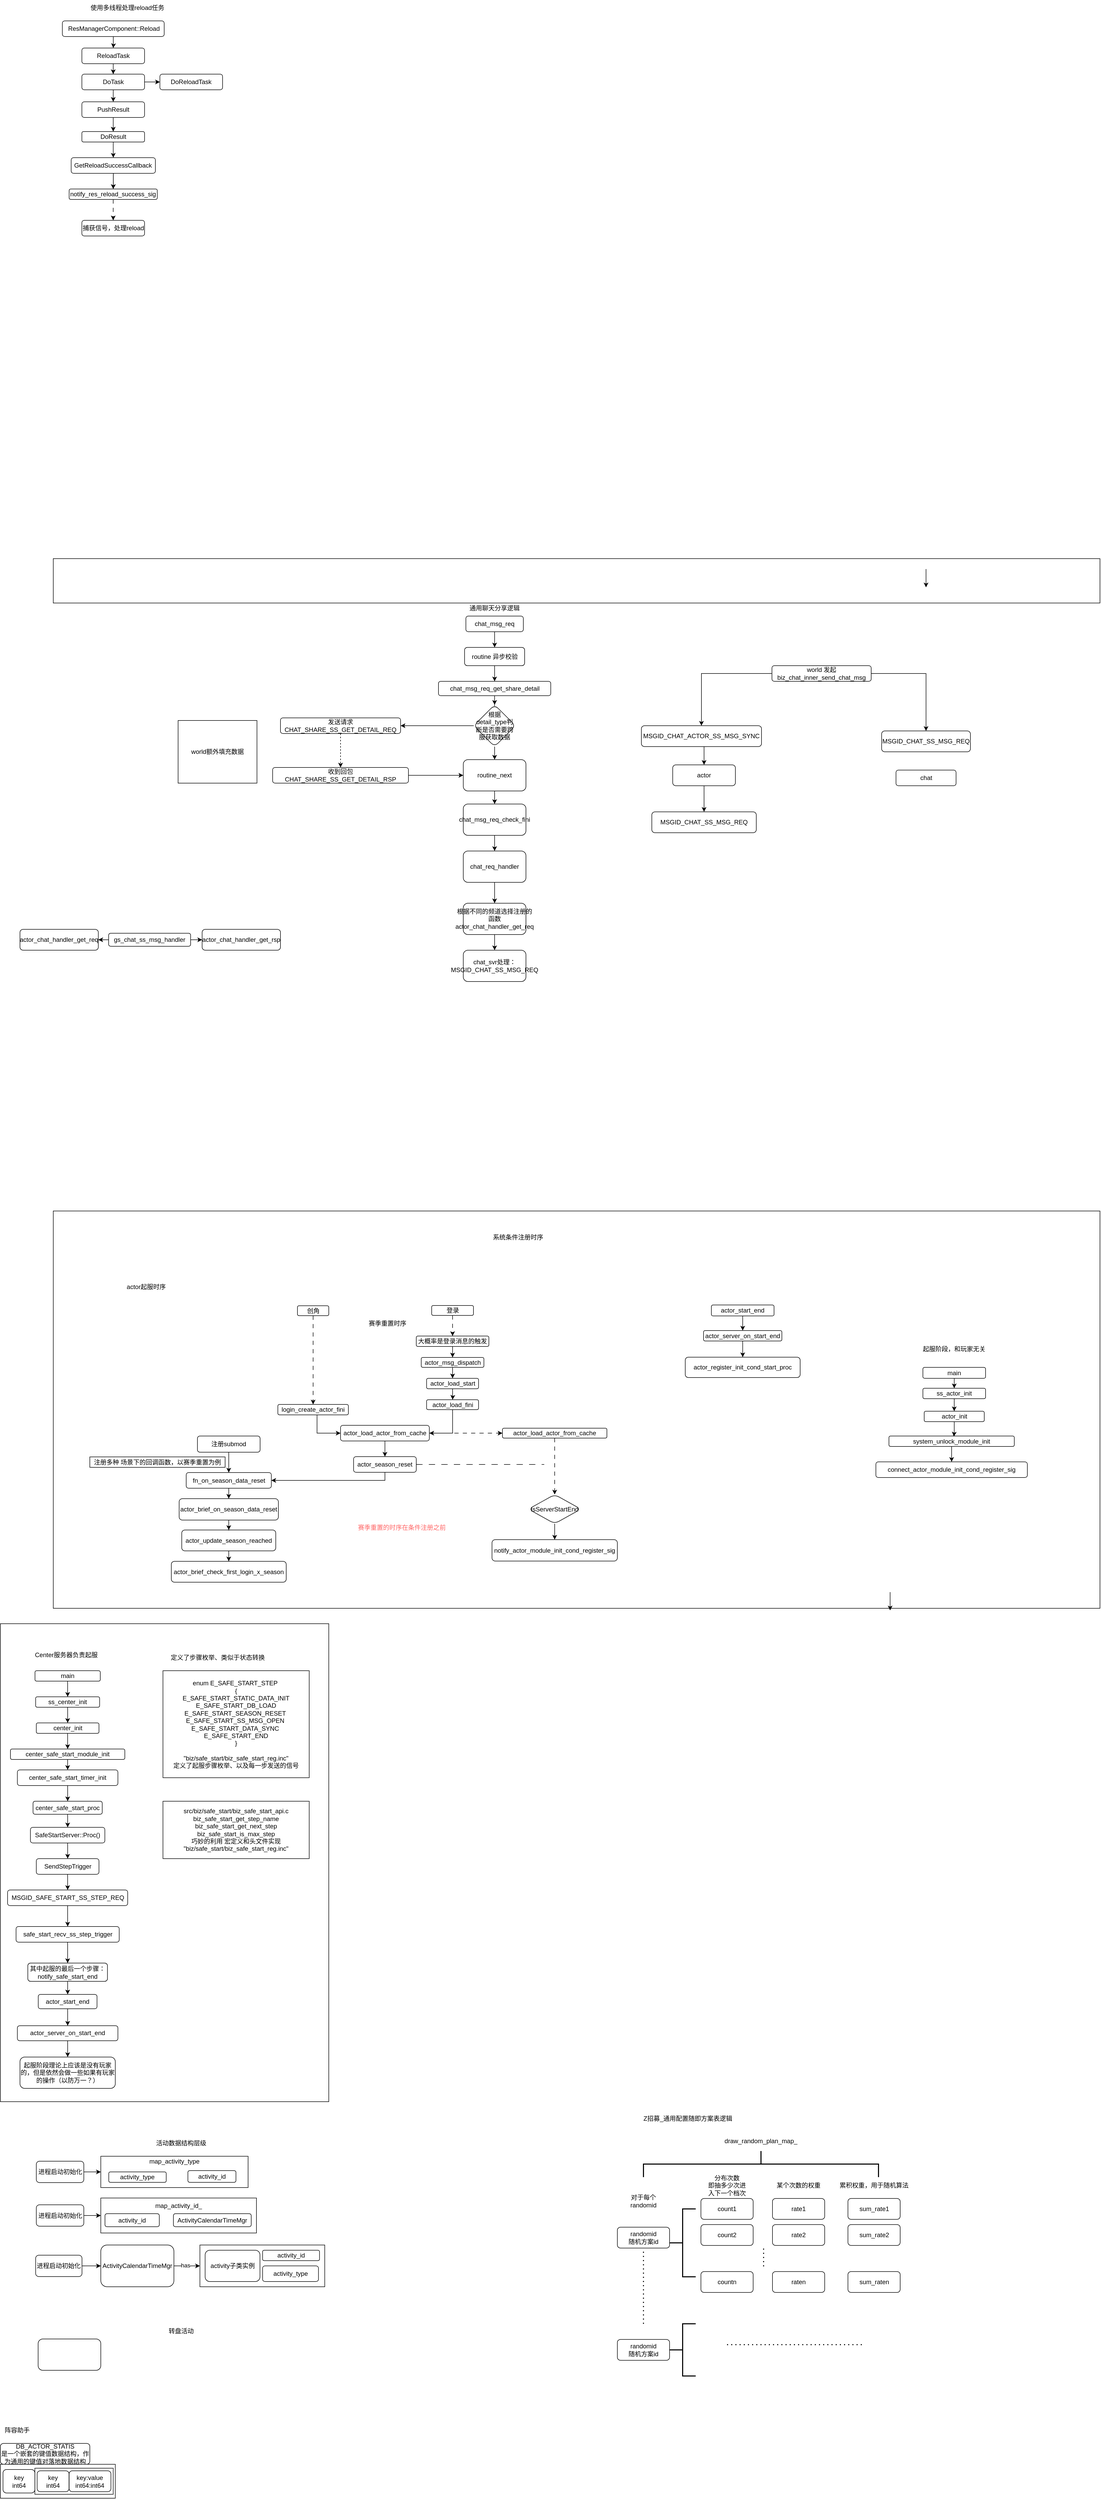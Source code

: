 <mxfile version="27.1.4">
  <diagram name="第 1 页" id="qeNGuSvpjeobcAF4kE78">
    <mxGraphModel dx="2466" dy="1594" grid="1" gridSize="10" guides="1" tooltips="1" connect="1" arrows="1" fold="1" page="1" pageScale="1" pageWidth="827" pageHeight="1169" math="0" shadow="0">
      <root>
        <mxCell id="0" />
        <mxCell id="1" parent="0" />
        <mxCell id="cu289itAmU5M3cn4rdSP-2" style="edgeStyle=orthogonalEdgeStyle;rounded=0;orthogonalLoop=1;jettySize=auto;html=1;" parent="1" source="cu289itAmU5M3cn4rdSP-1" target="cu289itAmU5M3cn4rdSP-5" edge="1">
          <mxGeometry relative="1" as="geometry">
            <mxPoint x="-244" y="275" as="targetPoint" />
          </mxGeometry>
        </mxCell>
        <mxCell id="cu289itAmU5M3cn4rdSP-4" style="edgeStyle=orthogonalEdgeStyle;rounded=0;orthogonalLoop=1;jettySize=auto;html=1;" parent="1" source="cu289itAmU5M3cn4rdSP-1" target="cu289itAmU5M3cn4rdSP-6" edge="1">
          <mxGeometry relative="1" as="geometry">
            <mxPoint x="-119" y="275" as="targetPoint" />
          </mxGeometry>
        </mxCell>
        <mxCell id="cu289itAmU5M3cn4rdSP-1" value="world 发起&lt;div&gt;&lt;span style=&quot;font-size: 12px;&quot;&gt;biz_chat_inner_send_chat_msg&lt;/span&gt;&lt;/div&gt;" style="rounded=1;whiteSpace=wrap;html=1;" parent="1" vertex="1">
          <mxGeometry x="-164" y="155" width="190" height="30" as="geometry" />
        </mxCell>
        <mxCell id="cu289itAmU5M3cn4rdSP-9" style="edgeStyle=orthogonalEdgeStyle;rounded=0;orthogonalLoop=1;jettySize=auto;html=1;exitX=0.5;exitY=1;exitDx=0;exitDy=0;entryX=0.5;entryY=0;entryDx=0;entryDy=0;" parent="1" source="cu289itAmU5M3cn4rdSP-5" target="cu289itAmU5M3cn4rdSP-8" edge="1">
          <mxGeometry relative="1" as="geometry" />
        </mxCell>
        <mxCell id="cu289itAmU5M3cn4rdSP-5" value="&lt;span style=&quot;font-size: 12px;&quot;&gt;MSGID_CHAT_ACTOR_SS_MSG_SYNC&lt;/span&gt;" style="rounded=1;whiteSpace=wrap;html=1;" parent="1" vertex="1">
          <mxGeometry x="-414" y="270" width="230" height="40" as="geometry" />
        </mxCell>
        <mxCell id="cu289itAmU5M3cn4rdSP-11" value="" style="edgeStyle=orthogonalEdgeStyle;rounded=0;orthogonalLoop=1;jettySize=auto;html=1;" parent="1" edge="1">
          <mxGeometry relative="1" as="geometry">
            <mxPoint x="131" y="-30" as="sourcePoint" />
            <mxPoint x="131" y="5" as="targetPoint" />
          </mxGeometry>
        </mxCell>
        <mxCell id="cu289itAmU5M3cn4rdSP-6" value="&lt;span style=&quot;font-size: 12px;&quot;&gt;MSGID_CHAT_SS_MSG_REQ&lt;/span&gt;" style="rounded=1;whiteSpace=wrap;html=1;" parent="1" vertex="1">
          <mxGeometry x="46" y="280" width="170" height="40" as="geometry" />
        </mxCell>
        <mxCell id="cu289itAmU5M3cn4rdSP-13" value="" style="edgeStyle=orthogonalEdgeStyle;rounded=0;orthogonalLoop=1;jettySize=auto;html=1;" parent="1" source="cu289itAmU5M3cn4rdSP-8" target="cu289itAmU5M3cn4rdSP-12" edge="1">
          <mxGeometry relative="1" as="geometry" />
        </mxCell>
        <mxCell id="cu289itAmU5M3cn4rdSP-8" value="actor" style="rounded=1;whiteSpace=wrap;html=1;" parent="1" vertex="1">
          <mxGeometry x="-354" y="345" width="120" height="40" as="geometry" />
        </mxCell>
        <mxCell id="cu289itAmU5M3cn4rdSP-10" value="chat" style="whiteSpace=wrap;html=1;rounded=1;" parent="1" vertex="1">
          <mxGeometry x="73.5" y="355" width="115" height="30" as="geometry" />
        </mxCell>
        <mxCell id="cu289itAmU5M3cn4rdSP-12" value="&lt;span style=&quot;font-size: 12px;&quot;&gt;MSGID_CHAT_SS_MSG_REQ&lt;/span&gt;" style="whiteSpace=wrap;html=1;rounded=1;" parent="1" vertex="1">
          <mxGeometry x="-394" y="435" width="200" height="40" as="geometry" />
        </mxCell>
        <mxCell id="S5VCjM0rffx2GHFme63s-1" value="通用聊天分享逻辑" style="text;html=1;align=center;verticalAlign=middle;whiteSpace=wrap;rounded=0;" parent="1" vertex="1">
          <mxGeometry x="-750" y="30" width="110" height="30" as="geometry" />
        </mxCell>
        <mxCell id="S5VCjM0rffx2GHFme63s-4" value="" style="edgeStyle=orthogonalEdgeStyle;rounded=0;orthogonalLoop=1;jettySize=auto;html=1;" parent="1" source="S5VCjM0rffx2GHFme63s-2" target="S5VCjM0rffx2GHFme63s-3" edge="1">
          <mxGeometry relative="1" as="geometry" />
        </mxCell>
        <mxCell id="S5VCjM0rffx2GHFme63s-2" value="&lt;span style=&quot;font-size: 12px;&quot;&gt;chat_msg_req&lt;/span&gt;" style="rounded=1;whiteSpace=wrap;html=1;" parent="1" vertex="1">
          <mxGeometry x="-750" y="60" width="110" height="30" as="geometry" />
        </mxCell>
        <mxCell id="S5VCjM0rffx2GHFme63s-6" value="" style="edgeStyle=orthogonalEdgeStyle;rounded=0;orthogonalLoop=1;jettySize=auto;html=1;" parent="1" source="S5VCjM0rffx2GHFme63s-3" target="S5VCjM0rffx2GHFme63s-5" edge="1">
          <mxGeometry relative="1" as="geometry" />
        </mxCell>
        <mxCell id="S5VCjM0rffx2GHFme63s-3" value="routine 异步校验" style="whiteSpace=wrap;html=1;rounded=1;" parent="1" vertex="1">
          <mxGeometry x="-752.5" y="120" width="115" height="35" as="geometry" />
        </mxCell>
        <mxCell id="S5VCjM0rffx2GHFme63s-8" value="" style="edgeStyle=orthogonalEdgeStyle;rounded=0;orthogonalLoop=1;jettySize=auto;html=1;" parent="1" source="S5VCjM0rffx2GHFme63s-5" target="S5VCjM0rffx2GHFme63s-7" edge="1">
          <mxGeometry relative="1" as="geometry" />
        </mxCell>
        <mxCell id="S5VCjM0rffx2GHFme63s-5" value="&lt;span style=&quot;font-size: 12px;&quot;&gt;chat_msg_req_get_share_detail&lt;/span&gt;" style="whiteSpace=wrap;html=1;rounded=1;" parent="1" vertex="1">
          <mxGeometry x="-802.5" y="185" width="215" height="27.5" as="geometry" />
        </mxCell>
        <mxCell id="S5VCjM0rffx2GHFme63s-10" value="" style="edgeStyle=orthogonalEdgeStyle;rounded=0;orthogonalLoop=1;jettySize=auto;html=1;" parent="1" source="S5VCjM0rffx2GHFme63s-7" target="S5VCjM0rffx2GHFme63s-9" edge="1">
          <mxGeometry relative="1" as="geometry" />
        </mxCell>
        <mxCell id="S5VCjM0rffx2GHFme63s-16" style="edgeStyle=orthogonalEdgeStyle;rounded=0;orthogonalLoop=1;jettySize=auto;html=1;entryX=0.5;entryY=0;entryDx=0;entryDy=0;" parent="1" source="S5VCjM0rffx2GHFme63s-7" target="S5VCjM0rffx2GHFme63s-13" edge="1">
          <mxGeometry relative="1" as="geometry" />
        </mxCell>
        <mxCell id="S5VCjM0rffx2GHFme63s-7" value="根据detail_type判断是否需要跨服获取数据" style="rhombus;whiteSpace=wrap;html=1;rounded=1;" parent="1" vertex="1">
          <mxGeometry x="-735" y="230" width="80" height="80" as="geometry" />
        </mxCell>
        <mxCell id="S5VCjM0rffx2GHFme63s-12" value="" style="edgeStyle=orthogonalEdgeStyle;rounded=0;orthogonalLoop=1;jettySize=auto;html=1;dashed=1;" parent="1" source="S5VCjM0rffx2GHFme63s-9" target="S5VCjM0rffx2GHFme63s-11" edge="1">
          <mxGeometry relative="1" as="geometry" />
        </mxCell>
        <mxCell id="S5VCjM0rffx2GHFme63s-9" value="&lt;span style=&quot;font-size: 12px;&quot;&gt;发送请求CHAT_SHARE_SS_GET_DETAIL_REQ&lt;/span&gt;" style="whiteSpace=wrap;html=1;rounded=1;" parent="1" vertex="1">
          <mxGeometry x="-1105" y="255" width="230" height="30" as="geometry" />
        </mxCell>
        <mxCell id="S5VCjM0rffx2GHFme63s-14" value="" style="edgeStyle=orthogonalEdgeStyle;rounded=0;orthogonalLoop=1;jettySize=auto;html=1;" parent="1" source="S5VCjM0rffx2GHFme63s-11" target="S5VCjM0rffx2GHFme63s-13" edge="1">
          <mxGeometry relative="1" as="geometry" />
        </mxCell>
        <mxCell id="S5VCjM0rffx2GHFme63s-11" value="收到回包&lt;div&gt;&lt;span style=&quot;font-size: 12px;&quot;&gt;CHAT_SHARE_SS_GET_DETAIL_RSP&lt;/span&gt;&lt;/div&gt;" style="whiteSpace=wrap;html=1;rounded=1;" parent="1" vertex="1">
          <mxGeometry x="-1120" y="350" width="260" height="30" as="geometry" />
        </mxCell>
        <mxCell id="S5VCjM0rffx2GHFme63s-18" value="" style="edgeStyle=orthogonalEdgeStyle;rounded=0;orthogonalLoop=1;jettySize=auto;html=1;" parent="1" source="S5VCjM0rffx2GHFme63s-13" target="S5VCjM0rffx2GHFme63s-17" edge="1">
          <mxGeometry relative="1" as="geometry" />
        </mxCell>
        <mxCell id="S5VCjM0rffx2GHFme63s-13" value="routine_next" style="whiteSpace=wrap;html=1;rounded=1;" parent="1" vertex="1">
          <mxGeometry x="-755" y="335" width="120" height="60" as="geometry" />
        </mxCell>
        <mxCell id="S5VCjM0rffx2GHFme63s-20" value="" style="edgeStyle=orthogonalEdgeStyle;rounded=0;orthogonalLoop=1;jettySize=auto;html=1;" parent="1" source="S5VCjM0rffx2GHFme63s-17" target="S5VCjM0rffx2GHFme63s-19" edge="1">
          <mxGeometry relative="1" as="geometry" />
        </mxCell>
        <mxCell id="S5VCjM0rffx2GHFme63s-17" value="chat_msg_req_check_fini" style="whiteSpace=wrap;html=1;rounded=1;" parent="1" vertex="1">
          <mxGeometry x="-755" y="420" width="120" height="60" as="geometry" />
        </mxCell>
        <mxCell id="S5VCjM0rffx2GHFme63s-22" value="" style="edgeStyle=orthogonalEdgeStyle;rounded=0;orthogonalLoop=1;jettySize=auto;html=1;" parent="1" source="S5VCjM0rffx2GHFme63s-19" target="S5VCjM0rffx2GHFme63s-21" edge="1">
          <mxGeometry relative="1" as="geometry" />
        </mxCell>
        <mxCell id="S5VCjM0rffx2GHFme63s-19" value="&lt;span style=&quot;font-size: 12px;&quot;&gt;chat_req_handler&lt;/span&gt;" style="whiteSpace=wrap;html=1;rounded=1;" parent="1" vertex="1">
          <mxGeometry x="-755" y="510" width="120" height="60" as="geometry" />
        </mxCell>
        <mxCell id="S5VCjM0rffx2GHFme63s-24" value="" style="edgeStyle=orthogonalEdgeStyle;rounded=0;orthogonalLoop=1;jettySize=auto;html=1;" parent="1" source="S5VCjM0rffx2GHFme63s-21" target="S5VCjM0rffx2GHFme63s-23" edge="1">
          <mxGeometry relative="1" as="geometry" />
        </mxCell>
        <mxCell id="S5VCjM0rffx2GHFme63s-21" value="&lt;div&gt;根据不同的频道选择注册的函数&lt;/div&gt;&lt;span style=&quot;font-size: 12px;&quot;&gt;actor_chat_handler_get_req&lt;/span&gt;" style="whiteSpace=wrap;html=1;rounded=1;" parent="1" vertex="1">
          <mxGeometry x="-755" y="610" width="120" height="60" as="geometry" />
        </mxCell>
        <mxCell id="S5VCjM0rffx2GHFme63s-23" value="&lt;div&gt;&lt;span style=&quot;font-size: 12px;&quot;&gt;chat_svr处理：&lt;/span&gt;&lt;/div&gt;&lt;span style=&quot;font-size: 12px;&quot;&gt;MSGID_CHAT_SS_MSG_REQ&lt;/span&gt;" style="whiteSpace=wrap;html=1;rounded=1;" parent="1" vertex="1">
          <mxGeometry x="-755" y="700" width="120" height="60" as="geometry" />
        </mxCell>
        <mxCell id="S5VCjM0rffx2GHFme63s-25" value="world额外填充数据" style="rounded=0;whiteSpace=wrap;html=1;" parent="1" vertex="1">
          <mxGeometry x="-1301" y="260" width="151" height="120" as="geometry" />
        </mxCell>
        <mxCell id="B_ZItwu6gVvBXF_GVGWg-1" value="&lt;span style=&quot;font-size: 12px;&quot;&gt;actor_brief_check_first_login_x_season&lt;/span&gt;" style="rounded=1;whiteSpace=wrap;html=1;" parent="1" vertex="1">
          <mxGeometry x="-1314" y="1870.5" width="220" height="40" as="geometry" />
        </mxCell>
        <mxCell id="B_ZItwu6gVvBXF_GVGWg-6" style="edgeStyle=orthogonalEdgeStyle;rounded=0;orthogonalLoop=1;jettySize=auto;html=1;" parent="1" source="B_ZItwu6gVvBXF_GVGWg-2" target="B_ZItwu6gVvBXF_GVGWg-1" edge="1">
          <mxGeometry relative="1" as="geometry" />
        </mxCell>
        <mxCell id="B_ZItwu6gVvBXF_GVGWg-2" value="&lt;span style=&quot;font-size: 12px;&quot;&gt;actor_update_season_reached&lt;/span&gt;" style="rounded=1;whiteSpace=wrap;html=1;" parent="1" vertex="1">
          <mxGeometry x="-1294" y="1810.5" width="180" height="40" as="geometry" />
        </mxCell>
        <mxCell id="B_ZItwu6gVvBXF_GVGWg-3" value="actor起服时序" style="text;html=1;align=center;verticalAlign=middle;whiteSpace=wrap;rounded=0;" parent="1" vertex="1">
          <mxGeometry x="-1409" y="1330" width="94" height="30" as="geometry" />
        </mxCell>
        <mxCell id="B_ZItwu6gVvBXF_GVGWg-5" style="edgeStyle=orthogonalEdgeStyle;rounded=0;orthogonalLoop=1;jettySize=auto;html=1;" parent="1" source="B_ZItwu6gVvBXF_GVGWg-4" target="B_ZItwu6gVvBXF_GVGWg-2" edge="1">
          <mxGeometry relative="1" as="geometry" />
        </mxCell>
        <mxCell id="B_ZItwu6gVvBXF_GVGWg-4" value="&lt;span style=&quot;font-size: 12px;&quot;&gt;actor_brief_on_season_data_reset&lt;/span&gt;" style="rounded=1;whiteSpace=wrap;html=1;" parent="1" vertex="1">
          <mxGeometry x="-1299" y="1750.5" width="190" height="41" as="geometry" />
        </mxCell>
        <mxCell id="B_ZItwu6gVvBXF_GVGWg-11" style="edgeStyle=orthogonalEdgeStyle;rounded=0;orthogonalLoop=1;jettySize=auto;html=1;entryX=0.5;entryY=0;entryDx=0;entryDy=0;" parent="1" source="B_ZItwu6gVvBXF_GVGWg-7" target="B_ZItwu6gVvBXF_GVGWg-10" edge="1">
          <mxGeometry relative="1" as="geometry" />
        </mxCell>
        <mxCell id="B_ZItwu6gVvBXF_GVGWg-7" value="注册submod" style="rounded=1;whiteSpace=wrap;html=1;" parent="1" vertex="1">
          <mxGeometry x="-1264" y="1630.5" width="120" height="31" as="geometry" />
        </mxCell>
        <mxCell id="B_ZItwu6gVvBXF_GVGWg-12" style="edgeStyle=orthogonalEdgeStyle;rounded=0;orthogonalLoop=1;jettySize=auto;html=1;entryX=0.5;entryY=0;entryDx=0;entryDy=0;" parent="1" source="B_ZItwu6gVvBXF_GVGWg-10" target="B_ZItwu6gVvBXF_GVGWg-4" edge="1">
          <mxGeometry relative="1" as="geometry" />
        </mxCell>
        <mxCell id="B_ZItwu6gVvBXF_GVGWg-10" value="&lt;span style=&quot;font-size: 12px;&quot;&gt;fn_on_season_data_reset&lt;/span&gt;" style="rounded=1;whiteSpace=wrap;html=1;" parent="1" vertex="1">
          <mxGeometry x="-1285.5" y="1700.5" width="163" height="30" as="geometry" />
        </mxCell>
        <mxCell id="B_ZItwu6gVvBXF_GVGWg-13" value="注册多种 场景下的回调函数，以赛季重置为例" style="rounded=0;whiteSpace=wrap;html=1;" parent="1" vertex="1">
          <mxGeometry x="-1470" y="1670.5" width="259" height="20" as="geometry" />
        </mxCell>
        <mxCell id="B_ZItwu6gVvBXF_GVGWg-36" style="edgeStyle=orthogonalEdgeStyle;rounded=0;orthogonalLoop=1;jettySize=auto;html=1;entryX=1;entryY=0.5;entryDx=0;entryDy=0;" parent="1" source="B_ZItwu6gVvBXF_GVGWg-14" target="B_ZItwu6gVvBXF_GVGWg-10" edge="1">
          <mxGeometry relative="1" as="geometry">
            <Array as="points">
              <mxPoint x="-905" y="1715" />
            </Array>
          </mxGeometry>
        </mxCell>
        <mxCell id="B_ZItwu6gVvBXF_GVGWg-14" value="&lt;span style=&quot;font-size: 12px;&quot;&gt;actor_season_reset&lt;/span&gt;" style="rounded=1;whiteSpace=wrap;html=1;" parent="1" vertex="1">
          <mxGeometry x="-965" y="1670" width="120" height="30" as="geometry" />
        </mxCell>
        <mxCell id="B_ZItwu6gVvBXF_GVGWg-35" style="edgeStyle=orthogonalEdgeStyle;rounded=0;orthogonalLoop=1;jettySize=auto;html=1;entryX=0.5;entryY=0;entryDx=0;entryDy=0;" parent="1" source="B_ZItwu6gVvBXF_GVGWg-15" target="B_ZItwu6gVvBXF_GVGWg-14" edge="1">
          <mxGeometry relative="1" as="geometry" />
        </mxCell>
        <mxCell id="B_ZItwu6gVvBXF_GVGWg-65" style="edgeStyle=orthogonalEdgeStyle;rounded=0;orthogonalLoop=1;jettySize=auto;html=1;exitX=1;exitY=0.5;exitDx=0;exitDy=0;dashed=1;dashPattern=8 8;" parent="1" source="B_ZItwu6gVvBXF_GVGWg-15" target="B_ZItwu6gVvBXF_GVGWg-54" edge="1">
          <mxGeometry relative="1" as="geometry" />
        </mxCell>
        <mxCell id="B_ZItwu6gVvBXF_GVGWg-15" value="&lt;span style=&quot;font-size: 12px;&quot;&gt;actor_load_actor_from_cache&lt;/span&gt;" style="rounded=1;whiteSpace=wrap;html=1;" parent="1" vertex="1">
          <mxGeometry x="-990" y="1610" width="170" height="30" as="geometry" />
        </mxCell>
        <mxCell id="B_ZItwu6gVvBXF_GVGWg-30" style="edgeStyle=orthogonalEdgeStyle;rounded=0;orthogonalLoop=1;jettySize=auto;html=1;entryX=0;entryY=0.5;entryDx=0;entryDy=0;" parent="1" source="B_ZItwu6gVvBXF_GVGWg-16" target="B_ZItwu6gVvBXF_GVGWg-15" edge="1">
          <mxGeometry relative="1" as="geometry">
            <Array as="points">
              <mxPoint x="-1035" y="1625" />
            </Array>
          </mxGeometry>
        </mxCell>
        <mxCell id="B_ZItwu6gVvBXF_GVGWg-16" value="&lt;span style=&quot;font-size: 12px;&quot;&gt;login_create_actor_fini&lt;/span&gt;" style="rounded=1;whiteSpace=wrap;html=1;" parent="1" vertex="1">
          <mxGeometry x="-1110" y="1570" width="135" height="20" as="geometry" />
        </mxCell>
        <mxCell id="B_ZItwu6gVvBXF_GVGWg-34" style="edgeStyle=orthogonalEdgeStyle;rounded=0;orthogonalLoop=1;jettySize=auto;html=1;dashed=1;dashPattern=8 8;" parent="1" source="B_ZItwu6gVvBXF_GVGWg-17" target="B_ZItwu6gVvBXF_GVGWg-16" edge="1">
          <mxGeometry relative="1" as="geometry" />
        </mxCell>
        <mxCell id="B_ZItwu6gVvBXF_GVGWg-17" value="创角" style="rounded=1;whiteSpace=wrap;html=1;" parent="1" vertex="1">
          <mxGeometry x="-1072.5" y="1381" width="60" height="19" as="geometry" />
        </mxCell>
        <mxCell id="B_ZItwu6gVvBXF_GVGWg-33" style="edgeStyle=orthogonalEdgeStyle;rounded=0;orthogonalLoop=1;jettySize=auto;html=1;entryX=0.5;entryY=0;entryDx=0;entryDy=0;dashed=1;dashPattern=8 8;" parent="1" source="B_ZItwu6gVvBXF_GVGWg-18" target="B_ZItwu6gVvBXF_GVGWg-22" edge="1">
          <mxGeometry relative="1" as="geometry" />
        </mxCell>
        <mxCell id="B_ZItwu6gVvBXF_GVGWg-18" value="登录" style="rounded=1;whiteSpace=wrap;html=1;" parent="1" vertex="1">
          <mxGeometry x="-815.5" y="1380.5" width="80" height="19" as="geometry" />
        </mxCell>
        <mxCell id="B_ZItwu6gVvBXF_GVGWg-29" style="edgeStyle=orthogonalEdgeStyle;rounded=0;orthogonalLoop=1;jettySize=auto;html=1;entryX=1;entryY=0.5;entryDx=0;entryDy=0;" parent="1" source="B_ZItwu6gVvBXF_GVGWg-19" target="B_ZItwu6gVvBXF_GVGWg-15" edge="1">
          <mxGeometry relative="1" as="geometry" />
        </mxCell>
        <mxCell id="B_ZItwu6gVvBXF_GVGWg-19" value="&lt;span style=&quot;font-size: 12px;&quot;&gt;actor_load_fini&lt;/span&gt;" style="rounded=1;whiteSpace=wrap;html=1;" parent="1" vertex="1">
          <mxGeometry x="-825.25" y="1561" width="99.5" height="19" as="geometry" />
        </mxCell>
        <mxCell id="B_ZItwu6gVvBXF_GVGWg-28" style="edgeStyle=orthogonalEdgeStyle;rounded=0;orthogonalLoop=1;jettySize=auto;html=1;entryX=0.5;entryY=0;entryDx=0;entryDy=0;" parent="1" source="B_ZItwu6gVvBXF_GVGWg-20" target="B_ZItwu6gVvBXF_GVGWg-19" edge="1">
          <mxGeometry relative="1" as="geometry" />
        </mxCell>
        <mxCell id="B_ZItwu6gVvBXF_GVGWg-20" value="&lt;span style=&quot;font-size: 12px;&quot;&gt;actor_load_start&lt;/span&gt;" style="rounded=1;whiteSpace=wrap;html=1;" parent="1" vertex="1">
          <mxGeometry x="-825.25" y="1520" width="99.5" height="20" as="geometry" />
        </mxCell>
        <mxCell id="B_ZItwu6gVvBXF_GVGWg-26" style="edgeStyle=orthogonalEdgeStyle;rounded=0;orthogonalLoop=1;jettySize=auto;html=1;entryX=0.5;entryY=0;entryDx=0;entryDy=0;" parent="1" source="B_ZItwu6gVvBXF_GVGWg-21" target="B_ZItwu6gVvBXF_GVGWg-20" edge="1">
          <mxGeometry relative="1" as="geometry" />
        </mxCell>
        <mxCell id="B_ZItwu6gVvBXF_GVGWg-21" value="&lt;span style=&quot;font-size: 12px;&quot;&gt;actor_msg_dispatch&lt;/span&gt;" style="rounded=1;whiteSpace=wrap;html=1;" parent="1" vertex="1">
          <mxGeometry x="-835.5" y="1480" width="120" height="19" as="geometry" />
        </mxCell>
        <mxCell id="B_ZItwu6gVvBXF_GVGWg-23" style="edgeStyle=orthogonalEdgeStyle;rounded=0;orthogonalLoop=1;jettySize=auto;html=1;entryX=0.5;entryY=0;entryDx=0;entryDy=0;" parent="1" source="B_ZItwu6gVvBXF_GVGWg-22" target="B_ZItwu6gVvBXF_GVGWg-21" edge="1">
          <mxGeometry relative="1" as="geometry" />
        </mxCell>
        <mxCell id="B_ZItwu6gVvBXF_GVGWg-22" value="大概率是登录消息的触发" style="rounded=1;whiteSpace=wrap;html=1;" parent="1" vertex="1">
          <mxGeometry x="-845" y="1439" width="139" height="20" as="geometry" />
        </mxCell>
        <mxCell id="B_ZItwu6gVvBXF_GVGWg-37" value="赛季重置时序" style="text;html=1;align=center;verticalAlign=middle;whiteSpace=wrap;rounded=0;" parent="1" vertex="1">
          <mxGeometry x="-950" y="1400" width="100" height="30" as="geometry" />
        </mxCell>
        <mxCell id="B_ZItwu6gVvBXF_GVGWg-38" value="系统条件注册时序" style="text;html=1;align=center;verticalAlign=middle;whiteSpace=wrap;rounded=0;" parent="1" vertex="1">
          <mxGeometry x="-715.5" y="1240" width="130" height="19" as="geometry" />
        </mxCell>
        <mxCell id="B_ZItwu6gVvBXF_GVGWg-39" value="&lt;span style=&quot;font-size: 12px;&quot;&gt;connect_actor_module_init_cond_register_sig&lt;/span&gt;" style="rounded=1;whiteSpace=wrap;html=1;" parent="1" vertex="1">
          <mxGeometry x="35" y="1680" width="290" height="30" as="geometry" />
        </mxCell>
        <mxCell id="B_ZItwu6gVvBXF_GVGWg-51" style="edgeStyle=orthogonalEdgeStyle;rounded=0;orthogonalLoop=1;jettySize=auto;html=1;" parent="1" source="B_ZItwu6gVvBXF_GVGWg-40" target="B_ZItwu6gVvBXF_GVGWg-39" edge="1">
          <mxGeometry relative="1" as="geometry" />
        </mxCell>
        <mxCell id="B_ZItwu6gVvBXF_GVGWg-40" value="&lt;span style=&quot;font-size: 12px;&quot;&gt;system_unlock_module_init&lt;/span&gt;" style="rounded=1;whiteSpace=wrap;html=1;" parent="1" vertex="1">
          <mxGeometry x="60" y="1630.5" width="240" height="20" as="geometry" />
        </mxCell>
        <mxCell id="B_ZItwu6gVvBXF_GVGWg-41" value="&lt;span style=&quot;font-size: 12px;&quot;&gt;actor_init&lt;/span&gt;" style="rounded=1;whiteSpace=wrap;html=1;" parent="1" vertex="1">
          <mxGeometry x="127.5" y="1583" width="115" height="20" as="geometry" />
        </mxCell>
        <mxCell id="B_ZItwu6gVvBXF_GVGWg-48" style="edgeStyle=orthogonalEdgeStyle;rounded=0;orthogonalLoop=1;jettySize=auto;html=1;entryX=0.5;entryY=0;entryDx=0;entryDy=0;" parent="1" source="B_ZItwu6gVvBXF_GVGWg-42" target="B_ZItwu6gVvBXF_GVGWg-41" edge="1">
          <mxGeometry relative="1" as="geometry" />
        </mxCell>
        <mxCell id="B_ZItwu6gVvBXF_GVGWg-42" value="&lt;span style=&quot;font-size: 12px;&quot;&gt;ss_actor_init&lt;/span&gt;" style="rounded=1;whiteSpace=wrap;html=1;" parent="1" vertex="1">
          <mxGeometry x="125" y="1539" width="120" height="20" as="geometry" />
        </mxCell>
        <mxCell id="B_ZItwu6gVvBXF_GVGWg-45" style="edgeStyle=orthogonalEdgeStyle;rounded=0;orthogonalLoop=1;jettySize=auto;html=1;exitX=0.5;exitY=1;exitDx=0;exitDy=0;entryX=0.5;entryY=0;entryDx=0;entryDy=0;" parent="1" source="B_ZItwu6gVvBXF_GVGWg-43" target="B_ZItwu6gVvBXF_GVGWg-42" edge="1">
          <mxGeometry relative="1" as="geometry" />
        </mxCell>
        <mxCell id="B_ZItwu6gVvBXF_GVGWg-43" value="&lt;span style=&quot;font-size: 12px;&quot;&gt;main&lt;/span&gt;" style="rounded=1;whiteSpace=wrap;html=1;" parent="1" vertex="1">
          <mxGeometry x="125" y="1499" width="120" height="21" as="geometry" />
        </mxCell>
        <mxCell id="B_ZItwu6gVvBXF_GVGWg-44" value="起服阶段，和玩家无关" style="text;html=1;align=center;verticalAlign=middle;whiteSpace=wrap;rounded=0;" parent="1" vertex="1">
          <mxGeometry x="105" y="1449" width="160" height="30" as="geometry" />
        </mxCell>
        <mxCell id="B_ZItwu6gVvBXF_GVGWg-49" style="edgeStyle=orthogonalEdgeStyle;rounded=0;orthogonalLoop=1;jettySize=auto;html=1;entryX=0.518;entryY=0.048;entryDx=0;entryDy=0;entryPerimeter=0;" parent="1" source="B_ZItwu6gVvBXF_GVGWg-41" target="B_ZItwu6gVvBXF_GVGWg-40" edge="1">
          <mxGeometry relative="1" as="geometry" />
        </mxCell>
        <mxCell id="B_ZItwu6gVvBXF_GVGWg-53" value="&lt;span style=&quot;font-size: 12px;&quot;&gt;notify_actor_module_init_cond_register_sig&lt;/span&gt;" style="rounded=1;whiteSpace=wrap;html=1;" parent="1" vertex="1">
          <mxGeometry x="-700" y="1829" width="240" height="41" as="geometry" />
        </mxCell>
        <mxCell id="B_ZItwu6gVvBXF_GVGWg-56" value="" style="edgeStyle=orthogonalEdgeStyle;rounded=0;orthogonalLoop=1;jettySize=auto;html=1;dashed=1;dashPattern=8 8;" parent="1" source="B_ZItwu6gVvBXF_GVGWg-54" target="B_ZItwu6gVvBXF_GVGWg-55" edge="1">
          <mxGeometry relative="1" as="geometry" />
        </mxCell>
        <mxCell id="B_ZItwu6gVvBXF_GVGWg-54" value="&lt;span style=&quot;font-size: 12px;&quot;&gt;actor_load_actor_from_cache&lt;/span&gt;" style="rounded=1;whiteSpace=wrap;html=1;" parent="1" vertex="1">
          <mxGeometry x="-680" y="1615.5" width="200" height="19" as="geometry" />
        </mxCell>
        <mxCell id="B_ZItwu6gVvBXF_GVGWg-57" style="edgeStyle=orthogonalEdgeStyle;rounded=0;orthogonalLoop=1;jettySize=auto;html=1;entryX=0.5;entryY=0;entryDx=0;entryDy=0;" parent="1" source="B_ZItwu6gVvBXF_GVGWg-55" target="B_ZItwu6gVvBXF_GVGWg-53" edge="1">
          <mxGeometry relative="1" as="geometry" />
        </mxCell>
        <mxCell id="B_ZItwu6gVvBXF_GVGWg-55" value="&lt;span style=&quot;font-size: 12px;&quot;&gt;IsServerStartEnd&lt;/span&gt;" style="rhombus;whiteSpace=wrap;html=1;rounded=1;" parent="1" vertex="1">
          <mxGeometry x="-630" y="1742.5" width="100" height="56" as="geometry" />
        </mxCell>
        <mxCell id="B_ZItwu6gVvBXF_GVGWg-58" value="&lt;span style=&quot;font-size: 12px;&quot;&gt;actor_register_init_cond_start_proc&lt;/span&gt;" style="rounded=1;whiteSpace=wrap;html=1;" parent="1" vertex="1">
          <mxGeometry x="-330" y="1479.5" width="220" height="39" as="geometry" />
        </mxCell>
        <mxCell id="B_ZItwu6gVvBXF_GVGWg-62" style="edgeStyle=orthogonalEdgeStyle;rounded=0;orthogonalLoop=1;jettySize=auto;html=1;" parent="1" source="B_ZItwu6gVvBXF_GVGWg-59" target="B_ZItwu6gVvBXF_GVGWg-58" edge="1">
          <mxGeometry relative="1" as="geometry" />
        </mxCell>
        <mxCell id="B_ZItwu6gVvBXF_GVGWg-59" value="&lt;span style=&quot;font-size: 12px;&quot;&gt;actor_server_on_start_end&lt;/span&gt;" style="rounded=1;whiteSpace=wrap;html=1;" parent="1" vertex="1">
          <mxGeometry x="-295" y="1428.5" width="150" height="20" as="geometry" />
        </mxCell>
        <mxCell id="B_ZItwu6gVvBXF_GVGWg-64" style="edgeStyle=orthogonalEdgeStyle;rounded=0;orthogonalLoop=1;jettySize=auto;html=1;entryX=0.5;entryY=0;entryDx=0;entryDy=0;" parent="1" source="B_ZItwu6gVvBXF_GVGWg-63" target="B_ZItwu6gVvBXF_GVGWg-59" edge="1">
          <mxGeometry relative="1" as="geometry" />
        </mxCell>
        <mxCell id="B_ZItwu6gVvBXF_GVGWg-63" value="&lt;span style=&quot;font-size: 12px;&quot;&gt;actor_start_end&lt;/span&gt;" style="rounded=1;whiteSpace=wrap;html=1;" parent="1" vertex="1">
          <mxGeometry x="-280" y="1379.5" width="120" height="21" as="geometry" />
        </mxCell>
        <mxCell id="B_ZItwu6gVvBXF_GVGWg-66" value="" style="endArrow=none;html=1;rounded=0;exitX=1;exitY=0.5;exitDx=0;exitDy=0;dashed=1;dashPattern=12 12;" parent="1" source="B_ZItwu6gVvBXF_GVGWg-14" edge="1">
          <mxGeometry width="50" height="50" relative="1" as="geometry">
            <mxPoint x="-770" y="1730" as="sourcePoint" />
            <mxPoint x="-600" y="1685" as="targetPoint" />
          </mxGeometry>
        </mxCell>
        <mxCell id="B_ZItwu6gVvBXF_GVGWg-67" value="&lt;font style=&quot;color: rgb(255, 102, 102);&quot;&gt;赛季重置的时序在条件注册之前&lt;/font&gt;" style="text;html=1;align=center;verticalAlign=middle;whiteSpace=wrap;rounded=0;" parent="1" vertex="1">
          <mxGeometry x="-965" y="1791.5" width="185" height="29.5" as="geometry" />
        </mxCell>
        <mxCell id="B_ZItwu6gVvBXF_GVGWg-68" value="Center服务器负责起服" style="text;html=1;align=center;verticalAlign=middle;whiteSpace=wrap;rounded=0;" parent="1" vertex="1">
          <mxGeometry x="-1630" y="2040" width="230" height="20" as="geometry" />
        </mxCell>
        <mxCell id="B_ZItwu6gVvBXF_GVGWg-71" value="" style="edgeStyle=orthogonalEdgeStyle;rounded=0;orthogonalLoop=1;jettySize=auto;html=1;" parent="1" source="B_ZItwu6gVvBXF_GVGWg-69" target="B_ZItwu6gVvBXF_GVGWg-70" edge="1">
          <mxGeometry relative="1" as="geometry" />
        </mxCell>
        <mxCell id="B_ZItwu6gVvBXF_GVGWg-69" value="main" style="rounded=1;whiteSpace=wrap;html=1;" parent="1" vertex="1">
          <mxGeometry x="-1575" y="2080" width="125" height="20" as="geometry" />
        </mxCell>
        <mxCell id="B_ZItwu6gVvBXF_GVGWg-73" value="" style="edgeStyle=orthogonalEdgeStyle;rounded=0;orthogonalLoop=1;jettySize=auto;html=1;" parent="1" source="B_ZItwu6gVvBXF_GVGWg-70" target="B_ZItwu6gVvBXF_GVGWg-72" edge="1">
          <mxGeometry relative="1" as="geometry" />
        </mxCell>
        <mxCell id="B_ZItwu6gVvBXF_GVGWg-70" value="&lt;span style=&quot;font-size: 12px;&quot;&gt;ss_center_init&lt;/span&gt;" style="whiteSpace=wrap;html=1;rounded=1;" parent="1" vertex="1">
          <mxGeometry x="-1573.75" y="2130" width="122.5" height="20" as="geometry" />
        </mxCell>
        <mxCell id="B_ZItwu6gVvBXF_GVGWg-75" style="edgeStyle=orthogonalEdgeStyle;rounded=0;orthogonalLoop=1;jettySize=auto;html=1;entryX=0.5;entryY=0;entryDx=0;entryDy=0;" parent="1" source="B_ZItwu6gVvBXF_GVGWg-72" target="B_ZItwu6gVvBXF_GVGWg-74" edge="1">
          <mxGeometry relative="1" as="geometry" />
        </mxCell>
        <mxCell id="B_ZItwu6gVvBXF_GVGWg-72" value="&lt;span style=&quot;font-size: 12px;&quot;&gt;center_init&lt;/span&gt;" style="whiteSpace=wrap;html=1;rounded=1;" parent="1" vertex="1">
          <mxGeometry x="-1572.5" y="2180" width="120" height="20" as="geometry" />
        </mxCell>
        <mxCell id="B_ZItwu6gVvBXF_GVGWg-77" style="edgeStyle=orthogonalEdgeStyle;rounded=0;orthogonalLoop=1;jettySize=auto;html=1;" parent="1" source="B_ZItwu6gVvBXF_GVGWg-74" target="B_ZItwu6gVvBXF_GVGWg-76" edge="1">
          <mxGeometry relative="1" as="geometry" />
        </mxCell>
        <mxCell id="B_ZItwu6gVvBXF_GVGWg-74" value="&lt;span style=&quot;font-size: 12px;&quot;&gt;center_safe_start_module_init&lt;/span&gt;" style="rounded=1;whiteSpace=wrap;html=1;" parent="1" vertex="1">
          <mxGeometry x="-1622" y="2230" width="219" height="20" as="geometry" />
        </mxCell>
        <mxCell id="B_ZItwu6gVvBXF_GVGWg-79" value="" style="edgeStyle=orthogonalEdgeStyle;rounded=0;orthogonalLoop=1;jettySize=auto;html=1;" parent="1" source="B_ZItwu6gVvBXF_GVGWg-76" target="B_ZItwu6gVvBXF_GVGWg-78" edge="1">
          <mxGeometry relative="1" as="geometry" />
        </mxCell>
        <mxCell id="B_ZItwu6gVvBXF_GVGWg-76" value="&lt;span style=&quot;font-size: 12px;&quot;&gt;center_safe_start_timer_init&lt;/span&gt;" style="rounded=1;whiteSpace=wrap;html=1;" parent="1" vertex="1">
          <mxGeometry x="-1608.75" y="2270" width="192.5" height="30" as="geometry" />
        </mxCell>
        <mxCell id="B_ZItwu6gVvBXF_GVGWg-81" value="" style="edgeStyle=orthogonalEdgeStyle;rounded=0;orthogonalLoop=1;jettySize=auto;html=1;" parent="1" source="B_ZItwu6gVvBXF_GVGWg-78" target="B_ZItwu6gVvBXF_GVGWg-80" edge="1">
          <mxGeometry relative="1" as="geometry" />
        </mxCell>
        <mxCell id="B_ZItwu6gVvBXF_GVGWg-78" value="&lt;span style=&quot;font-size: 12px;&quot;&gt;center_safe_start_proc&lt;/span&gt;" style="whiteSpace=wrap;html=1;rounded=1;" parent="1" vertex="1">
          <mxGeometry x="-1578.75" y="2330" width="132.5" height="25" as="geometry" />
        </mxCell>
        <mxCell id="B_ZItwu6gVvBXF_GVGWg-83" value="" style="edgeStyle=orthogonalEdgeStyle;rounded=0;orthogonalLoop=1;jettySize=auto;html=1;" parent="1" source="B_ZItwu6gVvBXF_GVGWg-80" target="B_ZItwu6gVvBXF_GVGWg-82" edge="1">
          <mxGeometry relative="1" as="geometry" />
        </mxCell>
        <mxCell id="B_ZItwu6gVvBXF_GVGWg-80" value="&lt;span style=&quot;font-size: 12px;&quot;&gt;SafeStartServer::Proc()&lt;/span&gt;" style="whiteSpace=wrap;html=1;rounded=1;" parent="1" vertex="1">
          <mxGeometry x="-1583.75" y="2380" width="142.5" height="30" as="geometry" />
        </mxCell>
        <mxCell id="B_ZItwu6gVvBXF_GVGWg-85" value="" style="edgeStyle=orthogonalEdgeStyle;rounded=0;orthogonalLoop=1;jettySize=auto;html=1;" parent="1" source="B_ZItwu6gVvBXF_GVGWg-82" target="B_ZItwu6gVvBXF_GVGWg-84" edge="1">
          <mxGeometry relative="1" as="geometry" />
        </mxCell>
        <mxCell id="B_ZItwu6gVvBXF_GVGWg-82" value="&lt;span style=&quot;font-size: 12px;&quot;&gt;SendStepTrigger&lt;/span&gt;" style="whiteSpace=wrap;html=1;rounded=1;" parent="1" vertex="1">
          <mxGeometry x="-1572.5" y="2440" width="120" height="30" as="geometry" />
        </mxCell>
        <mxCell id="B_ZItwu6gVvBXF_GVGWg-87" value="" style="edgeStyle=orthogonalEdgeStyle;rounded=0;orthogonalLoop=1;jettySize=auto;html=1;" parent="1" source="B_ZItwu6gVvBXF_GVGWg-84" target="B_ZItwu6gVvBXF_GVGWg-86" edge="1">
          <mxGeometry relative="1" as="geometry" />
        </mxCell>
        <mxCell id="B_ZItwu6gVvBXF_GVGWg-84" value="&lt;span style=&quot;font-size: 12px;&quot;&gt;MSGID_SAFE_START_SS_STEP_REQ&lt;/span&gt;" style="whiteSpace=wrap;html=1;rounded=1;" parent="1" vertex="1">
          <mxGeometry x="-1627.5" y="2500" width="230" height="30" as="geometry" />
        </mxCell>
        <mxCell id="B_ZItwu6gVvBXF_GVGWg-93" value="" style="edgeStyle=orthogonalEdgeStyle;rounded=0;orthogonalLoop=1;jettySize=auto;html=1;" parent="1" source="B_ZItwu6gVvBXF_GVGWg-86" target="B_ZItwu6gVvBXF_GVGWg-92" edge="1">
          <mxGeometry relative="1" as="geometry" />
        </mxCell>
        <mxCell id="B_ZItwu6gVvBXF_GVGWg-86" value="&lt;span style=&quot;font-size: 12px;&quot;&gt;safe_start_recv_ss_step_trigger&lt;/span&gt;" style="whiteSpace=wrap;html=1;rounded=1;" parent="1" vertex="1">
          <mxGeometry x="-1611.25" y="2570" width="197.5" height="30" as="geometry" />
        </mxCell>
        <mxCell id="B_ZItwu6gVvBXF_GVGWg-88" value="&lt;div&gt;&lt;span style=&quot;font-size: 12px;&quot;&gt;enum E_SAFE_START_STEP&amp;nbsp;&lt;/span&gt;&lt;/div&gt;&lt;div&gt;&lt;span style=&quot;font-size: 12px;&quot;&gt;{&lt;/span&gt;&lt;/div&gt;&lt;div&gt;&lt;span style=&quot;font-size: 12px;&quot;&gt;E_SAFE_START_STATIC_DATA_INIT&lt;/span&gt;&lt;/div&gt;&lt;div&gt;&lt;div style=&quot;&quot;&gt;&lt;span style=&quot;font-size: 12px;&quot;&gt;E_SAFE_START_DB_LOAD&lt;/span&gt;&lt;/div&gt;&lt;div style=&quot;&quot;&gt;&lt;span style=&quot;font-size: 12px;&quot;&gt;E_SAFE_START_SEASON_RESET&amp;nbsp;&lt;/span&gt;&lt;/div&gt;&lt;div style=&quot;&quot;&gt;&lt;span style=&quot;font-size: 12px;&quot;&gt;E_SAFE_START_SS_MSG_OPEN&amp;nbsp;&lt;/span&gt;&lt;/div&gt;&lt;div style=&quot;&quot;&gt;&lt;span style=&quot;font-size: 12px;&quot;&gt;E_SAFE_START_DATA_SYNC&amp;nbsp;&lt;/span&gt;&lt;/div&gt;&lt;div style=&quot;&quot;&gt;&lt;span style=&quot;font-size: 12px;&quot;&gt;E_SAFE_START_END&lt;/span&gt;&lt;/div&gt;&lt;/div&gt;&lt;div style=&quot;&quot;&gt;&lt;span style=&quot;font-size: 12px;&quot;&gt;}&lt;/span&gt;&lt;/div&gt;&lt;div style=&quot;&quot;&gt;&lt;span style=&quot;font-size: 12px;&quot;&gt;&lt;br&gt;&lt;/span&gt;&lt;/div&gt;&lt;div style=&quot;&quot;&gt;&lt;span style=&quot;font-size: 12px;&quot;&gt;&quot;biz/safe_start/biz_safe_start_reg.inc&quot;&lt;/span&gt;&lt;/div&gt;&lt;div style=&quot;&quot;&gt;&lt;span style=&quot;font-size: 12px;&quot;&gt;定义了起服步骤枚举、以及每一步发送的信号&lt;/span&gt;&lt;/div&gt;" style="rounded=0;whiteSpace=wrap;html=1;" parent="1" vertex="1">
          <mxGeometry x="-1330" y="2080" width="280" height="205" as="geometry" />
        </mxCell>
        <mxCell id="B_ZItwu6gVvBXF_GVGWg-89" value="定义了步骤枚举、类似于状态转换" style="text;html=1;align=center;verticalAlign=middle;whiteSpace=wrap;rounded=0;" parent="1" vertex="1">
          <mxGeometry x="-1330.5" y="2040" width="210" height="30" as="geometry" />
        </mxCell>
        <mxCell id="B_ZItwu6gVvBXF_GVGWg-91" value="&lt;span style=&quot;font-size: 12px;&quot;&gt;src/biz/safe_start/biz_safe_start_api.c&lt;/span&gt;&lt;div&gt;&lt;span style=&quot;font-size: 12px;&quot;&gt;biz_safe_start_get_step_name&lt;/span&gt;&lt;/div&gt;&lt;div&gt;&lt;span style=&quot;font-size: 12px;&quot;&gt;biz_safe_start_get_next_step&lt;/span&gt;&lt;/div&gt;&lt;div&gt;&lt;span style=&quot;font-size: 12px;&quot;&gt;biz_safe_start_is_max_step&lt;/span&gt;&lt;/div&gt;&lt;div&gt;&lt;span style=&quot;font-size: 12px;&quot;&gt;巧妙的利用 宏定义和头文件实现&lt;/span&gt;&lt;/div&gt;&lt;div&gt;&lt;span style=&quot;font-size: 12px;&quot;&gt;&quot;biz/safe_start/biz_safe_start_reg.inc&quot;&lt;/span&gt;&lt;/div&gt;" style="rounded=0;whiteSpace=wrap;html=1;" parent="1" vertex="1">
          <mxGeometry x="-1330" y="2330" width="280" height="110" as="geometry" />
        </mxCell>
        <mxCell id="B_ZItwu6gVvBXF_GVGWg-95" value="" style="edgeStyle=orthogonalEdgeStyle;rounded=0;orthogonalLoop=1;jettySize=auto;html=1;" parent="1" source="B_ZItwu6gVvBXF_GVGWg-92" target="B_ZItwu6gVvBXF_GVGWg-94" edge="1">
          <mxGeometry relative="1" as="geometry" />
        </mxCell>
        <mxCell id="B_ZItwu6gVvBXF_GVGWg-92" value="其中起服的最后一个步骤：&lt;div&gt;&lt;span style=&quot;font-size: 12px;&quot;&gt;notify_safe_start_end&lt;/span&gt;&lt;/div&gt;" style="whiteSpace=wrap;html=1;rounded=1;" parent="1" vertex="1">
          <mxGeometry x="-1588.75" y="2640" width="152.5" height="35" as="geometry" />
        </mxCell>
        <mxCell id="B_ZItwu6gVvBXF_GVGWg-97" value="" style="edgeStyle=orthogonalEdgeStyle;rounded=0;orthogonalLoop=1;jettySize=auto;html=1;" parent="1" source="B_ZItwu6gVvBXF_GVGWg-94" target="B_ZItwu6gVvBXF_GVGWg-96" edge="1">
          <mxGeometry relative="1" as="geometry" />
        </mxCell>
        <mxCell id="B_ZItwu6gVvBXF_GVGWg-94" value="&lt;span style=&quot;font-size: 12px;&quot;&gt;actor_start_end&lt;/span&gt;" style="whiteSpace=wrap;html=1;rounded=1;" parent="1" vertex="1">
          <mxGeometry x="-1568.75" y="2700" width="112.5" height="27.5" as="geometry" />
        </mxCell>
        <mxCell id="B_ZItwu6gVvBXF_GVGWg-99" value="" style="edgeStyle=orthogonalEdgeStyle;rounded=0;orthogonalLoop=1;jettySize=auto;html=1;" parent="1" source="B_ZItwu6gVvBXF_GVGWg-96" target="B_ZItwu6gVvBXF_GVGWg-98" edge="1">
          <mxGeometry relative="1" as="geometry" />
        </mxCell>
        <mxCell id="B_ZItwu6gVvBXF_GVGWg-96" value="&lt;span style=&quot;font-size: 12px;&quot;&gt;actor_server_on_start_end&lt;/span&gt;" style="whiteSpace=wrap;html=1;rounded=1;" parent="1" vertex="1">
          <mxGeometry x="-1608.75" y="2760" width="192.5" height="28.75" as="geometry" />
        </mxCell>
        <mxCell id="B_ZItwu6gVvBXF_GVGWg-98" value="起服阶段理论上应该是没有玩家的，但是依然会做一些如果有玩家的操作（以防万一？）" style="whiteSpace=wrap;html=1;rounded=1;" parent="1" vertex="1">
          <mxGeometry x="-1603.75" y="2820" width="182.5" height="60" as="geometry" />
        </mxCell>
        <mxCell id="zRoHCxFqhub0pgfLIG4p-1" value="" style="rounded=0;whiteSpace=wrap;html=1;fillColor=none;" parent="1" vertex="1">
          <mxGeometry x="-1540" y="1199.5" width="2004" height="761" as="geometry" />
        </mxCell>
        <mxCell id="zRoHCxFqhub0pgfLIG4p-3" value="" style="rounded=0;whiteSpace=wrap;html=1;fillColor=none;" parent="1" vertex="1">
          <mxGeometry x="-1540" y="-50" width="2004" height="85" as="geometry" />
        </mxCell>
        <mxCell id="zRoHCxFqhub0pgfLIG4p-7" value="" style="edgeStyle=orthogonalEdgeStyle;rounded=0;orthogonalLoop=1;jettySize=auto;html=1;" parent="1" edge="1">
          <mxGeometry relative="1" as="geometry">
            <mxPoint x="62.25" y="1929.5" as="sourcePoint" />
            <mxPoint x="62.25" y="1964.5" as="targetPoint" />
          </mxGeometry>
        </mxCell>
        <mxCell id="zRoHCxFqhub0pgfLIG4p-8" value="" style="rounded=0;whiteSpace=wrap;html=1;fillColor=none;" parent="1" vertex="1">
          <mxGeometry x="-1641.25" y="1990" width="628.75" height="915.5" as="geometry" />
        </mxCell>
        <mxCell id="zRoHCxFqhub0pgfLIG4p-9" value="map_activity_type" style="text;html=1;align=center;verticalAlign=middle;whiteSpace=wrap;rounded=0;" parent="1" vertex="1">
          <mxGeometry x="-1398" y="3010" width="180" height="20" as="geometry" />
        </mxCell>
        <mxCell id="zRoHCxFqhub0pgfLIG4p-10" value="activity_id" style="rounded=1;whiteSpace=wrap;html=1;" parent="1" vertex="1">
          <mxGeometry x="-1441" y="3120" width="104" height="25" as="geometry" />
        </mxCell>
        <mxCell id="zRoHCxFqhub0pgfLIG4p-11" value="activity子类实例" style="rounded=1;whiteSpace=wrap;html=1;" parent="1" vertex="1">
          <mxGeometry x="-1249.25" y="3190" width="105" height="60" as="geometry" />
        </mxCell>
        <mxCell id="zRoHCxFqhub0pgfLIG4p-12" value="&lt;span style=&quot;font-size: 12px;&quot;&gt;ActivityCalendarTimeMgr&lt;/span&gt;" style="rounded=1;whiteSpace=wrap;html=1;" parent="1" vertex="1">
          <mxGeometry x="-1310" y="3120" width="149" height="25" as="geometry" />
        </mxCell>
        <mxCell id="zRoHCxFqhub0pgfLIG4p-13" value="activity_type" style="rounded=1;whiteSpace=wrap;html=1;" parent="1" vertex="1">
          <mxGeometry x="-1139.25" y="3220" width="107" height="30" as="geometry" />
        </mxCell>
        <mxCell id="zRoHCxFqhub0pgfLIG4p-15" value="" style="rounded=0;whiteSpace=wrap;html=1;fillColor=none;" parent="1" vertex="1">
          <mxGeometry x="-1449" y="3010" width="282" height="60" as="geometry" />
        </mxCell>
        <mxCell id="zRoHCxFqhub0pgfLIG4p-16" value="activity_id" style="rounded=1;whiteSpace=wrap;html=1;" parent="1" vertex="1">
          <mxGeometry x="-1139.25" y="3190" width="109" height="20" as="geometry" />
        </mxCell>
        <mxCell id="zRoHCxFqhub0pgfLIG4p-19" style="edgeStyle=orthogonalEdgeStyle;rounded=0;orthogonalLoop=1;jettySize=auto;html=1;entryX=0;entryY=0.5;entryDx=0;entryDy=0;" parent="1" source="zRoHCxFqhub0pgfLIG4p-17" target="zRoHCxFqhub0pgfLIG4p-18" edge="1">
          <mxGeometry relative="1" as="geometry" />
        </mxCell>
        <mxCell id="zRoHCxFqhub0pgfLIG4p-20" value="has" style="edgeLabel;html=1;align=center;verticalAlign=middle;resizable=0;points=[];" parent="zRoHCxFqhub0pgfLIG4p-19" vertex="1" connectable="0">
          <mxGeometry x="-0.139" y="1" relative="1" as="geometry">
            <mxPoint as="offset" />
          </mxGeometry>
        </mxCell>
        <mxCell id="zRoHCxFqhub0pgfLIG4p-17" value="&lt;span style=&quot;font-size: 12px;&quot;&gt;ActivityCalendarTimeMgr&lt;/span&gt;" style="rounded=1;whiteSpace=wrap;html=1;fillColor=none;" parent="1" vertex="1">
          <mxGeometry x="-1449" y="3180" width="140" height="80" as="geometry" />
        </mxCell>
        <mxCell id="zRoHCxFqhub0pgfLIG4p-18" value="" style="rounded=0;whiteSpace=wrap;html=1;fillColor=none;" parent="1" vertex="1">
          <mxGeometry x="-1259.25" y="3180" width="239" height="80" as="geometry" />
        </mxCell>
        <mxCell id="zRoHCxFqhub0pgfLIG4p-21" value="" style="rounded=0;whiteSpace=wrap;html=1;fillColor=none;" parent="1" vertex="1">
          <mxGeometry x="-1449" y="3090" width="298" height="67" as="geometry" />
        </mxCell>
        <mxCell id="zRoHCxFqhub0pgfLIG4p-22" value="map_activity_id_" style="text;html=1;align=center;verticalAlign=middle;whiteSpace=wrap;rounded=0;" parent="1" vertex="1">
          <mxGeometry x="-1330" y="3090" width="60" height="30" as="geometry" />
        </mxCell>
        <mxCell id="zRoHCxFqhub0pgfLIG4p-25" value="activity_type" style="rounded=1;whiteSpace=wrap;html=1;" parent="1" vertex="1">
          <mxGeometry x="-1433.75" y="3040" width="110" height="20" as="geometry" />
        </mxCell>
        <mxCell id="zRoHCxFqhub0pgfLIG4p-26" value="activity_id" style="rounded=1;whiteSpace=wrap;html=1;" parent="1" vertex="1">
          <mxGeometry x="-1282.25" y="3037.5" width="92" height="22.5" as="geometry" />
        </mxCell>
        <mxCell id="zRoHCxFqhub0pgfLIG4p-27" value="活动数据结构层级" style="text;html=1;align=center;verticalAlign=middle;whiteSpace=wrap;rounded=0;" parent="1" vertex="1">
          <mxGeometry x="-1360" y="2970" width="130" height="30" as="geometry" />
        </mxCell>
        <mxCell id="zRoHCxFqhub0pgfLIG4p-29" style="edgeStyle=orthogonalEdgeStyle;rounded=0;orthogonalLoop=1;jettySize=auto;html=1;entryX=0;entryY=0.5;entryDx=0;entryDy=0;" parent="1" source="zRoHCxFqhub0pgfLIG4p-28" target="zRoHCxFqhub0pgfLIG4p-15" edge="1">
          <mxGeometry relative="1" as="geometry" />
        </mxCell>
        <mxCell id="zRoHCxFqhub0pgfLIG4p-28" value="进程启动初始化" style="rounded=1;whiteSpace=wrap;html=1;" parent="1" vertex="1">
          <mxGeometry x="-1572.5" y="3019.5" width="91" height="41" as="geometry" />
        </mxCell>
        <mxCell id="zRoHCxFqhub0pgfLIG4p-31" style="edgeStyle=orthogonalEdgeStyle;rounded=0;orthogonalLoop=1;jettySize=auto;html=1;entryX=0;entryY=0.5;entryDx=0;entryDy=0;" parent="1" source="zRoHCxFqhub0pgfLIG4p-30" target="zRoHCxFqhub0pgfLIG4p-21" edge="1">
          <mxGeometry relative="1" as="geometry" />
        </mxCell>
        <mxCell id="zRoHCxFqhub0pgfLIG4p-30" value="进程启动初始化" style="rounded=1;whiteSpace=wrap;html=1;" parent="1" vertex="1">
          <mxGeometry x="-1572.5" y="3103" width="91" height="41" as="geometry" />
        </mxCell>
        <mxCell id="zRoHCxFqhub0pgfLIG4p-33" style="edgeStyle=orthogonalEdgeStyle;rounded=0;orthogonalLoop=1;jettySize=auto;html=1;entryX=0;entryY=0.5;entryDx=0;entryDy=0;" parent="1" source="zRoHCxFqhub0pgfLIG4p-32" target="zRoHCxFqhub0pgfLIG4p-17" edge="1">
          <mxGeometry relative="1" as="geometry" />
        </mxCell>
        <mxCell id="zRoHCxFqhub0pgfLIG4p-32" value="进程启动初始化" style="rounded=1;whiteSpace=wrap;html=1;" parent="1" vertex="1">
          <mxGeometry x="-1573.75" y="3199.5" width="88.75" height="41" as="geometry" />
        </mxCell>
        <mxCell id="zRoHCxFqhub0pgfLIG4p-34" value="转盘活动" style="text;html=1;align=center;verticalAlign=middle;whiteSpace=wrap;rounded=0;" parent="1" vertex="1">
          <mxGeometry x="-1325" y="3330" width="60" height="30" as="geometry" />
        </mxCell>
        <mxCell id="zRoHCxFqhub0pgfLIG4p-35" value="" style="rounded=1;whiteSpace=wrap;html=1;" parent="1" vertex="1">
          <mxGeometry x="-1569" y="3360" width="120" height="60" as="geometry" />
        </mxCell>
        <mxCell id="mee3YIci8tBRzsPqEMWJ-2" value="阵容助手" style="text;html=1;align=center;verticalAlign=middle;whiteSpace=wrap;rounded=0;" parent="1" vertex="1">
          <mxGeometry x="-1638.75" y="3520" width="60" height="30" as="geometry" />
        </mxCell>
        <mxCell id="mee3YIci8tBRzsPqEMWJ-3" value="key&lt;div&gt;int64&lt;/div&gt;" style="rounded=1;whiteSpace=wrap;html=1;" parent="1" vertex="1">
          <mxGeometry x="-1570.87" y="3612.5" width="61" height="40" as="geometry" />
        </mxCell>
        <mxCell id="mee3YIci8tBRzsPqEMWJ-4" value="key:value&lt;div&gt;int64:int64&lt;/div&gt;" style="rounded=1;whiteSpace=wrap;html=1;" parent="1" vertex="1">
          <mxGeometry x="-1509.62" y="3612.5" width="80" height="40" as="geometry" />
        </mxCell>
        <mxCell id="mee3YIci8tBRzsPqEMWJ-5" value="" style="rounded=0;whiteSpace=wrap;html=1;fillColor=none;" parent="1" vertex="1">
          <mxGeometry x="-1575.25" y="3607.5" width="150" height="50" as="geometry" />
        </mxCell>
        <mxCell id="mee3YIci8tBRzsPqEMWJ-6" value="key&lt;div&gt;int64&lt;/div&gt;" style="rounded=1;whiteSpace=wrap;html=1;" parent="1" vertex="1">
          <mxGeometry x="-1636.25" y="3610" width="61" height="45" as="geometry" />
        </mxCell>
        <mxCell id="mee3YIci8tBRzsPqEMWJ-7" value="" style="rounded=0;whiteSpace=wrap;html=1;fillColor=none;" parent="1" vertex="1">
          <mxGeometry x="-1641.25" y="3600" width="220" height="65" as="geometry" />
        </mxCell>
        <mxCell id="mee3YIci8tBRzsPqEMWJ-8" value="&lt;span style=&quot;font-size: 12px;&quot;&gt;DB_ACTOR_STATIS&lt;/span&gt;&lt;div&gt;是一个嵌套的键值数据结构，作为通用的键值对落地数据结构&lt;/div&gt;" style="rounded=1;whiteSpace=wrap;html=1;" parent="1" vertex="1">
          <mxGeometry x="-1641.25" y="3560" width="171.25" height="40" as="geometry" />
        </mxCell>
        <mxCell id="pg9ut7wCXdCDibrXwmmR-1" value="randomid&lt;div&gt;随机方案id&lt;/div&gt;" style="rounded=1;whiteSpace=wrap;html=1;" parent="1" vertex="1">
          <mxGeometry x="-460" y="3145.87" width="100" height="40" as="geometry" />
        </mxCell>
        <mxCell id="pg9ut7wCXdCDibrXwmmR-2" value="count1" style="rounded=1;whiteSpace=wrap;html=1;" parent="1" vertex="1">
          <mxGeometry x="-300" y="3090.87" width="100" height="40" as="geometry" />
        </mxCell>
        <mxCell id="pg9ut7wCXdCDibrXwmmR-3" value="rate1" style="rounded=1;whiteSpace=wrap;html=1;" parent="1" vertex="1">
          <mxGeometry x="-163" y="3090.87" width="100" height="40" as="geometry" />
        </mxCell>
        <mxCell id="pg9ut7wCXdCDibrXwmmR-4" value="sum_rate1" style="rounded=1;whiteSpace=wrap;html=1;" parent="1" vertex="1">
          <mxGeometry x="-18.5" y="3090.87" width="100" height="40" as="geometry" />
        </mxCell>
        <mxCell id="pg9ut7wCXdCDibrXwmmR-5" value="对于每个randomid" style="text;html=1;align=center;verticalAlign=middle;whiteSpace=wrap;rounded=0;" parent="1" vertex="1">
          <mxGeometry x="-440" y="3080.87" width="60" height="30" as="geometry" />
        </mxCell>
        <mxCell id="pg9ut7wCXdCDibrXwmmR-6" value="分布次数&lt;div&gt;即抽多少次进入下一个档次&lt;/div&gt;" style="text;html=1;align=center;verticalAlign=middle;whiteSpace=wrap;rounded=0;" parent="1" vertex="1">
          <mxGeometry x="-290" y="3050.87" width="80" height="30" as="geometry" />
        </mxCell>
        <mxCell id="pg9ut7wCXdCDibrXwmmR-7" value="某个次数的权重" style="text;html=1;align=center;verticalAlign=middle;whiteSpace=wrap;rounded=0;" parent="1" vertex="1">
          <mxGeometry x="-156" y="3050.87" width="86" height="30" as="geometry" />
        </mxCell>
        <mxCell id="pg9ut7wCXdCDibrXwmmR-8" value="累积权重，用于随机算法" style="text;html=1;align=center;verticalAlign=middle;whiteSpace=wrap;rounded=0;" parent="1" vertex="1">
          <mxGeometry x="-40" y="3050.87" width="143" height="30" as="geometry" />
        </mxCell>
        <mxCell id="pg9ut7wCXdCDibrXwmmR-9" value="count2" style="rounded=1;whiteSpace=wrap;html=1;" parent="1" vertex="1">
          <mxGeometry x="-300" y="3140.87" width="100" height="40" as="geometry" />
        </mxCell>
        <mxCell id="pg9ut7wCXdCDibrXwmmR-10" value="rate2" style="rounded=1;whiteSpace=wrap;html=1;" parent="1" vertex="1">
          <mxGeometry x="-163" y="3140.87" width="100" height="40" as="geometry" />
        </mxCell>
        <mxCell id="pg9ut7wCXdCDibrXwmmR-11" value="sum_rate2" style="rounded=1;whiteSpace=wrap;html=1;" parent="1" vertex="1">
          <mxGeometry x="-18.5" y="3140.87" width="100" height="40" as="geometry" />
        </mxCell>
        <mxCell id="pg9ut7wCXdCDibrXwmmR-12" value="countn" style="rounded=1;whiteSpace=wrap;html=1;" parent="1" vertex="1">
          <mxGeometry x="-300" y="3230.87" width="100" height="40" as="geometry" />
        </mxCell>
        <mxCell id="pg9ut7wCXdCDibrXwmmR-13" value="raten" style="rounded=1;whiteSpace=wrap;html=1;" parent="1" vertex="1">
          <mxGeometry x="-163" y="3230.87" width="100" height="40" as="geometry" />
        </mxCell>
        <mxCell id="pg9ut7wCXdCDibrXwmmR-14" value="sum_raten" style="rounded=1;whiteSpace=wrap;html=1;" parent="1" vertex="1">
          <mxGeometry x="-18.5" y="3230.87" width="100" height="40" as="geometry" />
        </mxCell>
        <mxCell id="pg9ut7wCXdCDibrXwmmR-15" value="" style="endArrow=none;dashed=1;html=1;dashPattern=1 3;strokeWidth=2;rounded=0;" parent="1" edge="1">
          <mxGeometry width="50" height="50" relative="1" as="geometry">
            <mxPoint x="-180" y="3220.87" as="sourcePoint" />
            <mxPoint x="-180" y="3180.87" as="targetPoint" />
          </mxGeometry>
        </mxCell>
        <mxCell id="pg9ut7wCXdCDibrXwmmR-16" value="" style="endArrow=none;dashed=1;html=1;dashPattern=1 3;strokeWidth=2;rounded=0;" parent="1" edge="1">
          <mxGeometry width="50" height="50" relative="1" as="geometry">
            <mxPoint x="-410" y="3330.87" as="sourcePoint" />
            <mxPoint x="-410" y="3190.87" as="targetPoint" />
          </mxGeometry>
        </mxCell>
        <mxCell id="pg9ut7wCXdCDibrXwmmR-17" value="randomid&lt;div&gt;随机方案id&lt;/div&gt;" style="rounded=1;whiteSpace=wrap;html=1;" parent="1" vertex="1">
          <mxGeometry x="-460" y="3360.87" width="100" height="40" as="geometry" />
        </mxCell>
        <mxCell id="pg9ut7wCXdCDibrXwmmR-18" value="" style="endArrow=none;dashed=1;html=1;dashPattern=1 3;strokeWidth=2;rounded=0;" parent="1" edge="1">
          <mxGeometry width="50" height="50" relative="1" as="geometry">
            <mxPoint x="-250" y="3370.87" as="sourcePoint" />
            <mxPoint x="10" y="3370.87" as="targetPoint" />
          </mxGeometry>
        </mxCell>
        <mxCell id="pg9ut7wCXdCDibrXwmmR-19" value="" style="strokeWidth=2;html=1;shape=mxgraph.flowchart.annotation_2;align=left;labelPosition=right;pointerEvents=1;" parent="1" vertex="1">
          <mxGeometry x="-360" y="3110.87" width="50" height="130" as="geometry" />
        </mxCell>
        <mxCell id="pg9ut7wCXdCDibrXwmmR-20" value="" style="strokeWidth=2;html=1;shape=mxgraph.flowchart.annotation_2;align=left;labelPosition=right;pointerEvents=1;" parent="1" vertex="1">
          <mxGeometry x="-360" y="3330.87" width="50" height="100" as="geometry" />
        </mxCell>
        <mxCell id="pg9ut7wCXdCDibrXwmmR-21" value="" style="strokeWidth=2;html=1;shape=mxgraph.flowchart.annotation_2;align=left;labelPosition=right;pointerEvents=1;rotation=90;" parent="1" vertex="1">
          <mxGeometry x="-210.01" y="2800" width="50" height="450" as="geometry" />
        </mxCell>
        <mxCell id="pg9ut7wCXdCDibrXwmmR-22" value="draw_random_plan_map_" style="text;html=1;align=center;verticalAlign=middle;whiteSpace=wrap;rounded=0;" parent="1" vertex="1">
          <mxGeometry x="-268.01" y="2960.87" width="166" height="40" as="geometry" />
        </mxCell>
        <mxCell id="pg9ut7wCXdCDibrXwmmR-23" value="Z招募_通用配置随即方案表逻辑" style="text;html=1;align=center;verticalAlign=middle;whiteSpace=wrap;rounded=0;" parent="1" vertex="1">
          <mxGeometry x="-430" y="2923" width="210" height="30" as="geometry" />
        </mxCell>
        <mxCell id="PPl3HSRKYofQXgzeWo4J-3" value="" style="edgeStyle=orthogonalEdgeStyle;rounded=0;orthogonalLoop=1;jettySize=auto;html=1;" edge="1" parent="1" source="PPl3HSRKYofQXgzeWo4J-1" target="PPl3HSRKYofQXgzeWo4J-2">
          <mxGeometry relative="1" as="geometry" />
        </mxCell>
        <mxCell id="PPl3HSRKYofQXgzeWo4J-1" value="ReloadTask" style="rounded=1;whiteSpace=wrap;html=1;" vertex="1" parent="1">
          <mxGeometry x="-1485.24" y="-1028" width="120" height="30" as="geometry" />
        </mxCell>
        <mxCell id="PPl3HSRKYofQXgzeWo4J-5" value="" style="edgeStyle=orthogonalEdgeStyle;rounded=0;orthogonalLoop=1;jettySize=auto;html=1;" edge="1" parent="1" source="PPl3HSRKYofQXgzeWo4J-2" target="PPl3HSRKYofQXgzeWo4J-4">
          <mxGeometry relative="1" as="geometry" />
        </mxCell>
        <mxCell id="PPl3HSRKYofQXgzeWo4J-7" value="" style="edgeStyle=orthogonalEdgeStyle;rounded=0;orthogonalLoop=1;jettySize=auto;html=1;" edge="1" parent="1" source="PPl3HSRKYofQXgzeWo4J-2" target="PPl3HSRKYofQXgzeWo4J-6">
          <mxGeometry relative="1" as="geometry" />
        </mxCell>
        <mxCell id="PPl3HSRKYofQXgzeWo4J-2" value="DoTask" style="rounded=1;whiteSpace=wrap;html=1;" vertex="1" parent="1">
          <mxGeometry x="-1485.24" y="-978" width="120" height="30" as="geometry" />
        </mxCell>
        <mxCell id="PPl3HSRKYofQXgzeWo4J-4" value="DoReloadTask" style="rounded=1;whiteSpace=wrap;html=1;" vertex="1" parent="1">
          <mxGeometry x="-1335.86" y="-978" width="120" height="30" as="geometry" />
        </mxCell>
        <mxCell id="PPl3HSRKYofQXgzeWo4J-9" value="" style="edgeStyle=orthogonalEdgeStyle;rounded=0;orthogonalLoop=1;jettySize=auto;html=1;" edge="1" parent="1" source="PPl3HSRKYofQXgzeWo4J-6" target="PPl3HSRKYofQXgzeWo4J-8">
          <mxGeometry relative="1" as="geometry" />
        </mxCell>
        <mxCell id="PPl3HSRKYofQXgzeWo4J-6" value="PushResult" style="rounded=1;whiteSpace=wrap;html=1;" vertex="1" parent="1">
          <mxGeometry x="-1485.24" y="-925" width="120" height="30" as="geometry" />
        </mxCell>
        <mxCell id="PPl3HSRKYofQXgzeWo4J-11" value="" style="edgeStyle=orthogonalEdgeStyle;rounded=0;orthogonalLoop=1;jettySize=auto;html=1;" edge="1" parent="1" source="PPl3HSRKYofQXgzeWo4J-8" target="PPl3HSRKYofQXgzeWo4J-10">
          <mxGeometry relative="1" as="geometry" />
        </mxCell>
        <mxCell id="PPl3HSRKYofQXgzeWo4J-8" value="DoResult" style="rounded=1;whiteSpace=wrap;html=1;" vertex="1" parent="1">
          <mxGeometry x="-1485.24" y="-868" width="120" height="20" as="geometry" />
        </mxCell>
        <mxCell id="PPl3HSRKYofQXgzeWo4J-13" value="" style="edgeStyle=orthogonalEdgeStyle;rounded=0;orthogonalLoop=1;jettySize=auto;html=1;" edge="1" parent="1" source="PPl3HSRKYofQXgzeWo4J-10" target="PPl3HSRKYofQXgzeWo4J-12">
          <mxGeometry relative="1" as="geometry" />
        </mxCell>
        <mxCell id="PPl3HSRKYofQXgzeWo4J-18" value="" style="edgeStyle=orthogonalEdgeStyle;rounded=0;orthogonalLoop=1;jettySize=auto;html=1;" edge="1" parent="1" source="PPl3HSRKYofQXgzeWo4J-10" target="PPl3HSRKYofQXgzeWo4J-12">
          <mxGeometry relative="1" as="geometry" />
        </mxCell>
        <mxCell id="PPl3HSRKYofQXgzeWo4J-10" value="GetReloadSuccessCallback" style="rounded=1;whiteSpace=wrap;html=1;" vertex="1" parent="1">
          <mxGeometry x="-1505.74" y="-818" width="161.25" height="30" as="geometry" />
        </mxCell>
        <mxCell id="PPl3HSRKYofQXgzeWo4J-17" style="edgeStyle=orthogonalEdgeStyle;rounded=0;orthogonalLoop=1;jettySize=auto;html=1;dashed=1;dashPattern=8 8;" edge="1" parent="1" source="PPl3HSRKYofQXgzeWo4J-12" target="PPl3HSRKYofQXgzeWo4J-15">
          <mxGeometry relative="1" as="geometry" />
        </mxCell>
        <mxCell id="PPl3HSRKYofQXgzeWo4J-12" value="notify_res_reload_success_sig" style="rounded=1;whiteSpace=wrap;html=1;" vertex="1" parent="1">
          <mxGeometry x="-1509.62" y="-758" width="168.75" height="20" as="geometry" />
        </mxCell>
        <mxCell id="PPl3HSRKYofQXgzeWo4J-14" value="使用多线程处理reload任务" style="text;html=1;align=center;verticalAlign=middle;whiteSpace=wrap;rounded=0;" vertex="1" parent="1">
          <mxGeometry x="-1485" y="-1120" width="173.75" height="30" as="geometry" />
        </mxCell>
        <mxCell id="PPl3HSRKYofQXgzeWo4J-15" value="捕获信号，处理reload" style="rounded=1;whiteSpace=wrap;html=1;" vertex="1" parent="1">
          <mxGeometry x="-1485.24" y="-698" width="120" height="30" as="geometry" />
        </mxCell>
        <mxCell id="PPl3HSRKYofQXgzeWo4J-20" style="edgeStyle=orthogonalEdgeStyle;rounded=0;orthogonalLoop=1;jettySize=auto;html=1;entryX=0.5;entryY=0;entryDx=0;entryDy=0;" edge="1" parent="1" source="PPl3HSRKYofQXgzeWo4J-19" target="PPl3HSRKYofQXgzeWo4J-1">
          <mxGeometry relative="1" as="geometry" />
        </mxCell>
        <mxCell id="PPl3HSRKYofQXgzeWo4J-19" value="&amp;nbsp;ResManagerComponent::Reload" style="rounded=1;whiteSpace=wrap;html=1;" vertex="1" parent="1">
          <mxGeometry x="-1522.62" y="-1080" width="195" height="30" as="geometry" />
        </mxCell>
        <mxCell id="PPl3HSRKYofQXgzeWo4J-23" value="actor_chat_handler_get_req" style="rounded=1;whiteSpace=wrap;html=1;" vertex="1" parent="1">
          <mxGeometry x="-1603.75" y="660" width="150" height="40" as="geometry" />
        </mxCell>
        <mxCell id="PPl3HSRKYofQXgzeWo4J-24" value="actor_chat_handler_get_rsp" style="rounded=1;whiteSpace=wrap;html=1;" vertex="1" parent="1">
          <mxGeometry x="-1255" y="660" width="150" height="40" as="geometry" />
        </mxCell>
        <mxCell id="PPl3HSRKYofQXgzeWo4J-26" style="edgeStyle=orthogonalEdgeStyle;rounded=0;orthogonalLoop=1;jettySize=auto;html=1;entryX=1;entryY=0.5;entryDx=0;entryDy=0;" edge="1" parent="1" source="PPl3HSRKYofQXgzeWo4J-25" target="PPl3HSRKYofQXgzeWo4J-23">
          <mxGeometry relative="1" as="geometry" />
        </mxCell>
        <mxCell id="PPl3HSRKYofQXgzeWo4J-27" style="edgeStyle=orthogonalEdgeStyle;rounded=0;orthogonalLoop=1;jettySize=auto;html=1;entryX=0;entryY=0.5;entryDx=0;entryDy=0;" edge="1" parent="1" source="PPl3HSRKYofQXgzeWo4J-25" target="PPl3HSRKYofQXgzeWo4J-24">
          <mxGeometry relative="1" as="geometry" />
        </mxCell>
        <mxCell id="PPl3HSRKYofQXgzeWo4J-25" value="gs_chat_ss_msg_handler" style="rounded=1;whiteSpace=wrap;html=1;" vertex="1" parent="1">
          <mxGeometry x="-1434" y="667.5" width="157" height="25" as="geometry" />
        </mxCell>
      </root>
    </mxGraphModel>
  </diagram>
</mxfile>
